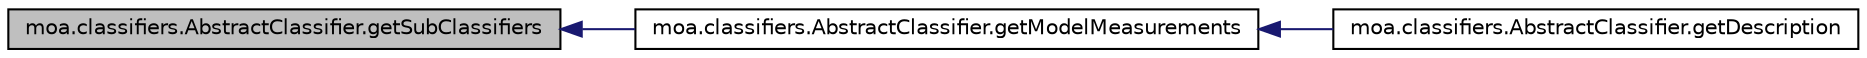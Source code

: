 digraph G
{
  edge [fontname="Helvetica",fontsize="10",labelfontname="Helvetica",labelfontsize="10"];
  node [fontname="Helvetica",fontsize="10",shape=record];
  rankdir=LR;
  Node1 [label="moa.classifiers.AbstractClassifier.getSubClassifiers",height=0.2,width=0.4,color="black", fillcolor="grey75", style="filled" fontcolor="black"];
  Node1 -> Node2 [dir=back,color="midnightblue",fontsize="10",style="solid",fontname="Helvetica"];
  Node2 [label="moa.classifiers.AbstractClassifier.getModelMeasurements",height=0.2,width=0.4,color="black", fillcolor="white", style="filled",URL="$classmoa_1_1classifiers_1_1AbstractClassifier.html#a262d4160da4a415b77d054ec0af0bb63",tooltip="Gets the current measurements of this classifier."];
  Node2 -> Node3 [dir=back,color="midnightblue",fontsize="10",style="solid",fontname="Helvetica"];
  Node3 [label="moa.classifiers.AbstractClassifier.getDescription",height=0.2,width=0.4,color="black", fillcolor="white", style="filled",URL="$classmoa_1_1classifiers_1_1AbstractClassifier.html#a5b59e869213128a1b53152e31f3dcbbc",tooltip="Returns a string representation of this object."];
}
